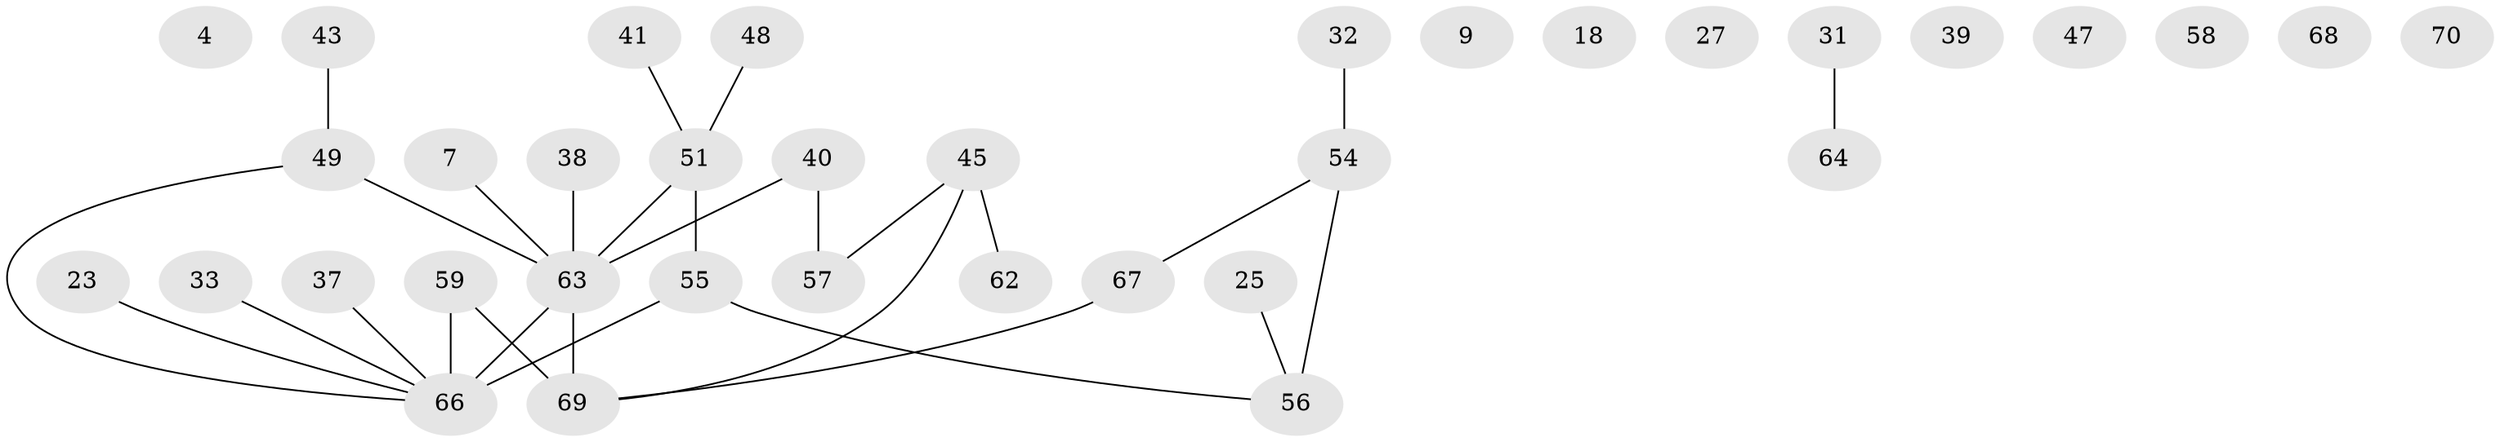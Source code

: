 // original degree distribution, {3: 0.18571428571428572, 4: 0.12857142857142856, 0: 0.1, 1: 0.22857142857142856, 2: 0.3142857142857143, 5: 0.04285714285714286}
// Generated by graph-tools (version 1.1) at 2025/40/03/09/25 04:40:44]
// undirected, 35 vertices, 29 edges
graph export_dot {
graph [start="1"]
  node [color=gray90,style=filled];
  4;
  7;
  9;
  18;
  23;
  25;
  27;
  31;
  32 [super="+12+21"];
  33;
  37;
  38;
  39;
  40 [super="+1"];
  41;
  43;
  45 [super="+29"];
  47 [super="+22"];
  48;
  49 [super="+6"];
  51 [super="+17+35+50+24"];
  54 [super="+36"];
  55 [super="+44"];
  56 [super="+8+20+13"];
  57 [super="+19"];
  58;
  59;
  62;
  63 [super="+34+52"];
  64;
  66 [super="+53+60+46+65"];
  67;
  68;
  69;
  70 [super="+30"];
  7 -- 63;
  23 -- 66;
  25 -- 56;
  31 -- 64;
  32 -- 54;
  33 -- 66;
  37 -- 66;
  38 -- 63;
  40 -- 57;
  40 -- 63 [weight=2];
  41 -- 51;
  43 -- 49;
  45 -- 62 [weight=2];
  45 -- 69;
  45 -- 57;
  48 -- 51;
  49 -- 63 [weight=2];
  49 -- 66;
  51 -- 55 [weight=2];
  51 -- 63 [weight=2];
  54 -- 56 [weight=3];
  54 -- 67;
  55 -- 56 [weight=2];
  55 -- 66 [weight=3];
  59 -- 69;
  59 -- 66;
  63 -- 69 [weight=2];
  63 -- 66;
  67 -- 69;
}
